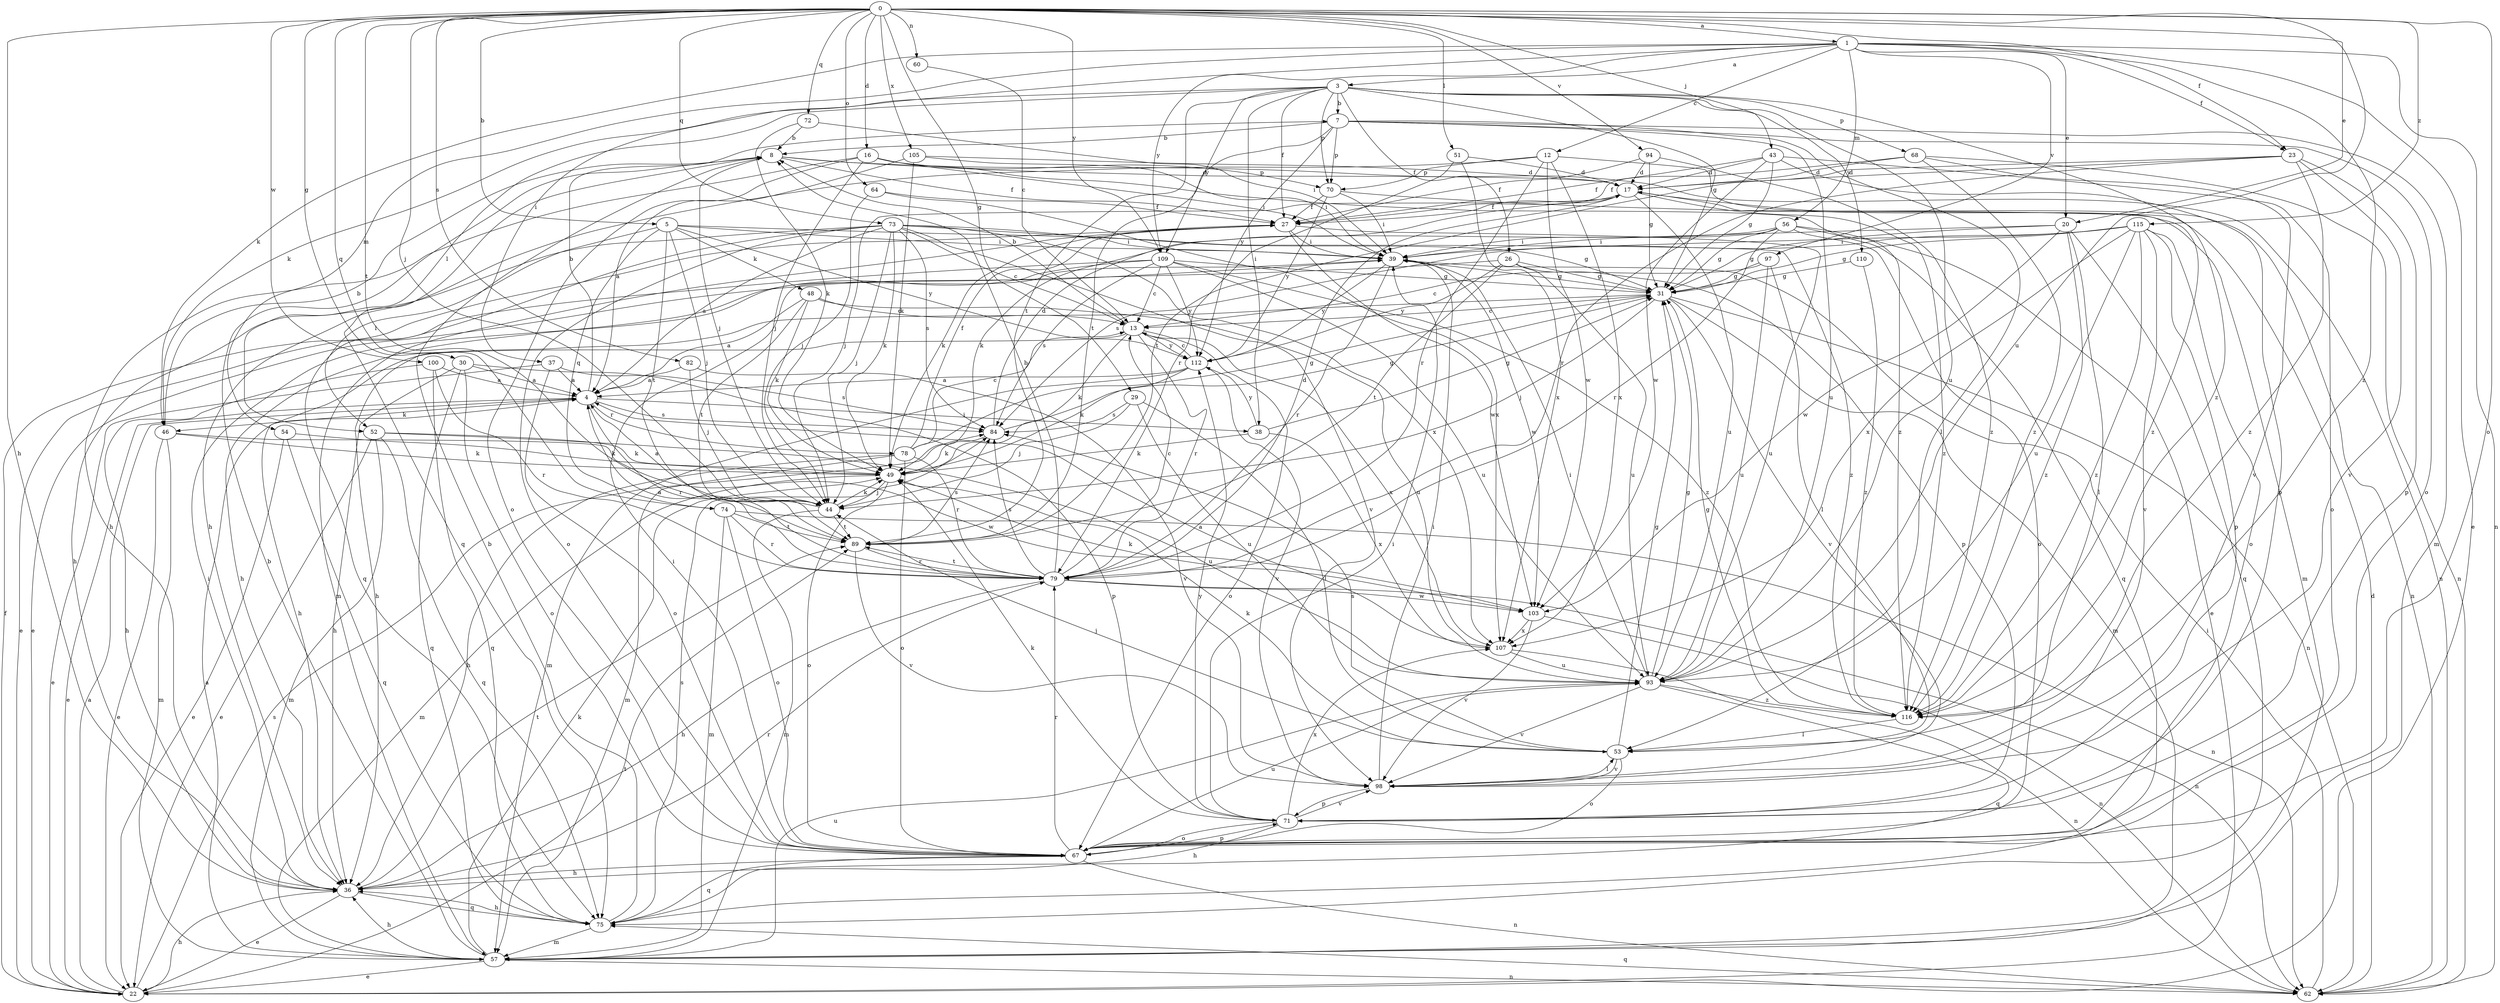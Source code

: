 strict digraph  {
0;
1;
3;
4;
5;
7;
8;
12;
13;
16;
17;
20;
22;
23;
26;
27;
29;
30;
31;
36;
37;
38;
39;
43;
44;
46;
48;
49;
51;
52;
53;
54;
56;
57;
60;
62;
64;
67;
68;
70;
71;
72;
73;
74;
75;
78;
79;
82;
84;
89;
93;
94;
97;
98;
100;
103;
105;
107;
109;
110;
112;
115;
116;
0 -> 1  [label=a];
0 -> 5  [label=b];
0 -> 16  [label=d];
0 -> 20  [label=e];
0 -> 23  [label=f];
0 -> 29  [label=g];
0 -> 30  [label=g];
0 -> 36  [label=h];
0 -> 43  [label=j];
0 -> 44  [label=j];
0 -> 51  [label=l];
0 -> 60  [label=n];
0 -> 64  [label=o];
0 -> 67  [label=o];
0 -> 72  [label=q];
0 -> 73  [label=q];
0 -> 74  [label=q];
0 -> 82  [label=s];
0 -> 89  [label=t];
0 -> 93  [label=u];
0 -> 94  [label=v];
0 -> 100  [label=w];
0 -> 105  [label=x];
0 -> 109  [label=y];
0 -> 115  [label=z];
1 -> 3  [label=a];
1 -> 12  [label=c];
1 -> 20  [label=e];
1 -> 22  [label=e];
1 -> 23  [label=f];
1 -> 37  [label=i];
1 -> 46  [label=k];
1 -> 54  [label=m];
1 -> 56  [label=m];
1 -> 62  [label=n];
1 -> 97  [label=v];
1 -> 109  [label=y];
1 -> 116  [label=z];
3 -> 7  [label=b];
3 -> 26  [label=f];
3 -> 27  [label=f];
3 -> 31  [label=g];
3 -> 38  [label=i];
3 -> 46  [label=k];
3 -> 52  [label=l];
3 -> 68  [label=p];
3 -> 70  [label=p];
3 -> 89  [label=t];
3 -> 93  [label=u];
3 -> 109  [label=y];
3 -> 110  [label=y];
3 -> 116  [label=z];
4 -> 7  [label=b];
4 -> 22  [label=e];
4 -> 38  [label=i];
4 -> 46  [label=k];
4 -> 78  [label=r];
4 -> 79  [label=r];
4 -> 84  [label=s];
5 -> 39  [label=i];
5 -> 44  [label=j];
5 -> 48  [label=k];
5 -> 52  [label=l];
5 -> 74  [label=q];
5 -> 89  [label=t];
5 -> 112  [label=y];
5 -> 116  [label=z];
7 -> 8  [label=b];
7 -> 53  [label=l];
7 -> 57  [label=m];
7 -> 67  [label=o];
7 -> 70  [label=p];
7 -> 89  [label=t];
7 -> 93  [label=u];
7 -> 112  [label=y];
8 -> 17  [label=d];
8 -> 27  [label=f];
8 -> 44  [label=j];
8 -> 62  [label=n];
8 -> 75  [label=q];
12 -> 36  [label=h];
12 -> 70  [label=p];
12 -> 79  [label=r];
12 -> 103  [label=w];
12 -> 107  [label=x];
12 -> 116  [label=z];
13 -> 8  [label=b];
13 -> 36  [label=h];
13 -> 49  [label=k];
13 -> 67  [label=o];
13 -> 79  [label=r];
13 -> 107  [label=x];
13 -> 112  [label=y];
16 -> 36  [label=h];
16 -> 39  [label=i];
16 -> 44  [label=j];
16 -> 67  [label=o];
16 -> 70  [label=p];
16 -> 116  [label=z];
17 -> 27  [label=f];
17 -> 44  [label=j];
17 -> 62  [label=n];
17 -> 93  [label=u];
17 -> 116  [label=z];
20 -> 31  [label=g];
20 -> 39  [label=i];
20 -> 53  [label=l];
20 -> 75  [label=q];
20 -> 103  [label=w];
20 -> 116  [label=z];
22 -> 4  [label=a];
22 -> 27  [label=f];
22 -> 36  [label=h];
22 -> 84  [label=s];
22 -> 89  [label=t];
23 -> 17  [label=d];
23 -> 71  [label=p];
23 -> 79  [label=r];
23 -> 89  [label=t];
23 -> 98  [label=v];
23 -> 116  [label=z];
26 -> 22  [label=e];
26 -> 31  [label=g];
26 -> 71  [label=p];
26 -> 89  [label=t];
26 -> 93  [label=u];
26 -> 112  [label=y];
27 -> 39  [label=i];
27 -> 49  [label=k];
27 -> 57  [label=m];
27 -> 93  [label=u];
27 -> 103  [label=w];
29 -> 44  [label=j];
29 -> 53  [label=l];
29 -> 84  [label=s];
29 -> 93  [label=u];
30 -> 4  [label=a];
30 -> 36  [label=h];
30 -> 67  [label=o];
30 -> 71  [label=p];
30 -> 75  [label=q];
31 -> 13  [label=c];
31 -> 36  [label=h];
31 -> 44  [label=j];
31 -> 57  [label=m];
31 -> 62  [label=n];
31 -> 98  [label=v];
36 -> 22  [label=e];
36 -> 39  [label=i];
36 -> 75  [label=q];
36 -> 79  [label=r];
36 -> 89  [label=t];
37 -> 4  [label=a];
37 -> 22  [label=e];
37 -> 67  [label=o];
37 -> 84  [label=s];
38 -> 31  [label=g];
38 -> 49  [label=k];
38 -> 107  [label=x];
38 -> 112  [label=y];
39 -> 31  [label=g];
39 -> 79  [label=r];
39 -> 103  [label=w];
39 -> 112  [label=y];
43 -> 17  [label=d];
43 -> 27  [label=f];
43 -> 31  [label=g];
43 -> 67  [label=o];
43 -> 71  [label=p];
43 -> 103  [label=w];
44 -> 4  [label=a];
44 -> 49  [label=k];
44 -> 57  [label=m];
44 -> 89  [label=t];
46 -> 8  [label=b];
46 -> 22  [label=e];
46 -> 49  [label=k];
46 -> 57  [label=m];
46 -> 103  [label=w];
48 -> 4  [label=a];
48 -> 13  [label=c];
48 -> 49  [label=k];
48 -> 89  [label=t];
48 -> 93  [label=u];
49 -> 44  [label=j];
49 -> 57  [label=m];
49 -> 67  [label=o];
51 -> 17  [label=d];
51 -> 79  [label=r];
51 -> 107  [label=x];
52 -> 22  [label=e];
52 -> 49  [label=k];
52 -> 57  [label=m];
52 -> 75  [label=q];
52 -> 93  [label=u];
53 -> 31  [label=g];
53 -> 44  [label=j];
53 -> 49  [label=k];
53 -> 67  [label=o];
53 -> 84  [label=s];
53 -> 98  [label=v];
54 -> 22  [label=e];
54 -> 49  [label=k];
54 -> 75  [label=q];
56 -> 22  [label=e];
56 -> 31  [label=g];
56 -> 39  [label=i];
56 -> 49  [label=k];
56 -> 67  [label=o];
56 -> 75  [label=q];
56 -> 79  [label=r];
57 -> 4  [label=a];
57 -> 8  [label=b];
57 -> 22  [label=e];
57 -> 36  [label=h];
57 -> 49  [label=k];
57 -> 62  [label=n];
57 -> 93  [label=u];
60 -> 13  [label=c];
62 -> 17  [label=d];
62 -> 39  [label=i];
62 -> 75  [label=q];
64 -> 27  [label=f];
64 -> 44  [label=j];
64 -> 107  [label=x];
67 -> 36  [label=h];
67 -> 39  [label=i];
67 -> 62  [label=n];
67 -> 71  [label=p];
67 -> 75  [label=q];
67 -> 79  [label=r];
67 -> 93  [label=u];
68 -> 17  [label=d];
68 -> 27  [label=f];
68 -> 62  [label=n];
68 -> 98  [label=v];
68 -> 116  [label=z];
70 -> 27  [label=f];
70 -> 39  [label=i];
70 -> 57  [label=m];
70 -> 112  [label=y];
71 -> 36  [label=h];
71 -> 39  [label=i];
71 -> 49  [label=k];
71 -> 67  [label=o];
71 -> 98  [label=v];
71 -> 107  [label=x];
71 -> 112  [label=y];
72 -> 8  [label=b];
72 -> 39  [label=i];
72 -> 49  [label=k];
73 -> 4  [label=a];
73 -> 13  [label=c];
73 -> 31  [label=g];
73 -> 36  [label=h];
73 -> 39  [label=i];
73 -> 44  [label=j];
73 -> 49  [label=k];
73 -> 67  [label=o];
73 -> 75  [label=q];
73 -> 84  [label=s];
73 -> 98  [label=v];
73 -> 107  [label=x];
74 -> 57  [label=m];
74 -> 62  [label=n];
74 -> 67  [label=o];
74 -> 79  [label=r];
74 -> 89  [label=t];
75 -> 8  [label=b];
75 -> 36  [label=h];
75 -> 57  [label=m];
75 -> 84  [label=s];
78 -> 13  [label=c];
78 -> 27  [label=f];
78 -> 31  [label=g];
78 -> 36  [label=h];
78 -> 57  [label=m];
78 -> 67  [label=o];
78 -> 79  [label=r];
79 -> 4  [label=a];
79 -> 8  [label=b];
79 -> 13  [label=c];
79 -> 17  [label=d];
79 -> 36  [label=h];
79 -> 62  [label=n];
79 -> 84  [label=s];
79 -> 89  [label=t];
79 -> 103  [label=w];
82 -> 4  [label=a];
82 -> 44  [label=j];
82 -> 98  [label=v];
84 -> 17  [label=d];
84 -> 31  [label=g];
84 -> 49  [label=k];
89 -> 79  [label=r];
89 -> 84  [label=s];
89 -> 98  [label=v];
93 -> 31  [label=g];
93 -> 39  [label=i];
93 -> 75  [label=q];
93 -> 98  [label=v];
93 -> 116  [label=z];
94 -> 17  [label=d];
94 -> 27  [label=f];
94 -> 31  [label=g];
94 -> 116  [label=z];
97 -> 13  [label=c];
97 -> 31  [label=g];
97 -> 53  [label=l];
97 -> 93  [label=u];
98 -> 39  [label=i];
98 -> 53  [label=l];
98 -> 71  [label=p];
100 -> 4  [label=a];
100 -> 36  [label=h];
100 -> 75  [label=q];
100 -> 79  [label=r];
103 -> 49  [label=k];
103 -> 62  [label=n];
103 -> 98  [label=v];
103 -> 107  [label=x];
105 -> 4  [label=a];
105 -> 17  [label=d];
105 -> 39  [label=i];
105 -> 49  [label=k];
107 -> 4  [label=a];
107 -> 62  [label=n];
107 -> 93  [label=u];
109 -> 13  [label=c];
109 -> 22  [label=e];
109 -> 31  [label=g];
109 -> 36  [label=h];
109 -> 84  [label=s];
109 -> 93  [label=u];
109 -> 112  [label=y];
109 -> 116  [label=z];
110 -> 31  [label=g];
110 -> 116  [label=z];
112 -> 4  [label=a];
112 -> 13  [label=c];
112 -> 49  [label=k];
112 -> 57  [label=m];
112 -> 98  [label=v];
115 -> 31  [label=g];
115 -> 39  [label=i];
115 -> 67  [label=o];
115 -> 71  [label=p];
115 -> 84  [label=s];
115 -> 93  [label=u];
115 -> 98  [label=v];
115 -> 107  [label=x];
115 -> 116  [label=z];
116 -> 31  [label=g];
116 -> 53  [label=l];
}
